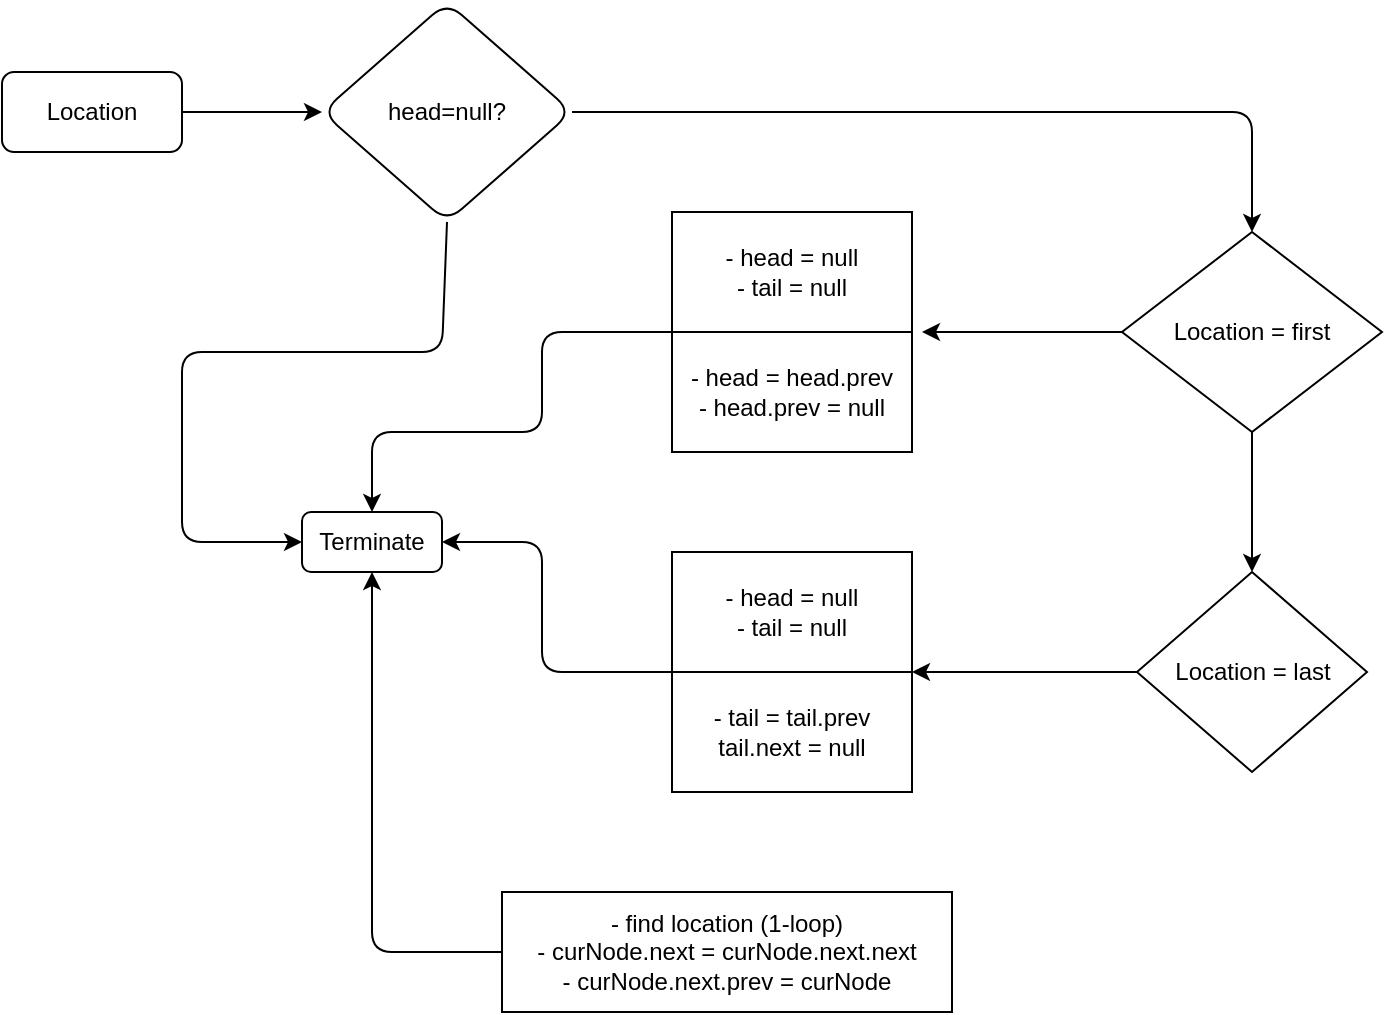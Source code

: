 <mxfile>
    <diagram id="uPM2GUr_3rvMQ1K1xpPk" name="Page-1">
        <mxGraphModel dx="915" dy="536" grid="1" gridSize="10" guides="1" tooltips="1" connect="1" arrows="1" fold="1" page="1" pageScale="1" pageWidth="850" pageHeight="1100" math="0" shadow="0">
            <root>
                <mxCell id="0"/>
                <mxCell id="1" parent="0"/>
                <mxCell id="4" value="" style="edgeStyle=none;html=1;" edge="1" parent="1" source="2" target="3">
                    <mxGeometry relative="1" as="geometry"/>
                </mxCell>
                <mxCell id="2" value="Location" style="rounded=1;whiteSpace=wrap;html=1;" vertex="1" parent="1">
                    <mxGeometry x="30" y="150" width="90" height="40" as="geometry"/>
                </mxCell>
                <mxCell id="3" value="head=null?" style="rhombus;whiteSpace=wrap;html=1;rounded=1;" vertex="1" parent="1">
                    <mxGeometry x="190" y="115" width="125" height="110" as="geometry"/>
                </mxCell>
                <mxCell id="5" value="Terminate" style="rounded=1;whiteSpace=wrap;html=1;" vertex="1" parent="1">
                    <mxGeometry x="180" y="370" width="70" height="30" as="geometry"/>
                </mxCell>
                <mxCell id="13" value="" style="edgeStyle=none;html=1;" edge="1" parent="1" source="6" target="12">
                    <mxGeometry relative="1" as="geometry"/>
                </mxCell>
                <mxCell id="6" value="Location = first" style="rhombus;whiteSpace=wrap;html=1;" vertex="1" parent="1">
                    <mxGeometry x="590" y="230" width="130" height="100" as="geometry"/>
                </mxCell>
                <mxCell id="7" value="- head = null&lt;br&gt;- tail = null" style="rounded=0;whiteSpace=wrap;html=1;" vertex="1" parent="1">
                    <mxGeometry x="365" y="220" width="120" height="60" as="geometry"/>
                </mxCell>
                <mxCell id="8" value="- head = head.prev&lt;br&gt;- head.prev = null&lt;br&gt;" style="rounded=0;whiteSpace=wrap;html=1;" vertex="1" parent="1">
                    <mxGeometry x="365" y="280" width="120" height="60" as="geometry"/>
                </mxCell>
                <mxCell id="9" value="" style="endArrow=classic;html=1;exitX=0;exitY=0.5;exitDx=0;exitDy=0;" edge="1" parent="1" source="6">
                    <mxGeometry width="50" height="50" relative="1" as="geometry">
                        <mxPoint x="400" y="290" as="sourcePoint"/>
                        <mxPoint x="490" y="280" as="targetPoint"/>
                    </mxGeometry>
                </mxCell>
                <mxCell id="10" value="" style="endArrow=classic;html=1;exitX=1;exitY=0.5;exitDx=0;exitDy=0;entryX=0.5;entryY=0;entryDx=0;entryDy=0;" edge="1" parent="1" source="3" target="6">
                    <mxGeometry width="50" height="50" relative="1" as="geometry">
                        <mxPoint x="400" y="290" as="sourcePoint"/>
                        <mxPoint x="450" y="240" as="targetPoint"/>
                        <Array as="points">
                            <mxPoint x="655" y="170"/>
                        </Array>
                    </mxGeometry>
                </mxCell>
                <mxCell id="11" value="" style="endArrow=classic;html=1;entryX=0;entryY=0.5;entryDx=0;entryDy=0;exitX=0.5;exitY=1;exitDx=0;exitDy=0;" edge="1" parent="1" source="3" target="5">
                    <mxGeometry width="50" height="50" relative="1" as="geometry">
                        <mxPoint x="510" y="270" as="sourcePoint"/>
                        <mxPoint x="560" y="220" as="targetPoint"/>
                        <Array as="points">
                            <mxPoint x="250" y="290"/>
                            <mxPoint x="120" y="290"/>
                            <mxPoint x="120" y="385"/>
                        </Array>
                    </mxGeometry>
                </mxCell>
                <mxCell id="12" value="Location = last" style="rhombus;whiteSpace=wrap;html=1;" vertex="1" parent="1">
                    <mxGeometry x="597.5" y="400" width="115" height="100" as="geometry"/>
                </mxCell>
                <mxCell id="14" value="- head = null&lt;br&gt;- tail = null" style="rounded=0;whiteSpace=wrap;html=1;" vertex="1" parent="1">
                    <mxGeometry x="365" y="390" width="120" height="60" as="geometry"/>
                </mxCell>
                <mxCell id="15" value="- tail = tail.prev&lt;br&gt;tail.next = null" style="rounded=0;whiteSpace=wrap;html=1;" vertex="1" parent="1">
                    <mxGeometry x="365" y="450" width="120" height="60" as="geometry"/>
                </mxCell>
                <mxCell id="16" value="" style="endArrow=classic;html=1;entryX=1;entryY=0;entryDx=0;entryDy=0;exitX=0;exitY=0.5;exitDx=0;exitDy=0;" edge="1" parent="1" source="12" target="15">
                    <mxGeometry width="50" height="50" relative="1" as="geometry">
                        <mxPoint x="500" y="470" as="sourcePoint"/>
                        <mxPoint x="550" y="420" as="targetPoint"/>
                    </mxGeometry>
                </mxCell>
                <mxCell id="19" value="- find location (1-loop)&lt;br&gt;- curNode.next = curNode.next.next&lt;br&gt;- curNode.next.prev = curNode" style="rounded=0;whiteSpace=wrap;html=1;" vertex="1" parent="1">
                    <mxGeometry x="280" y="560" width="225" height="60" as="geometry"/>
                </mxCell>
                <mxCell id="20" value="" style="endArrow=classic;html=1;entryX=0.5;entryY=0;entryDx=0;entryDy=0;exitX=0;exitY=0;exitDx=0;exitDy=0;" edge="1" parent="1" source="8" target="5">
                    <mxGeometry width="50" height="50" relative="1" as="geometry">
                        <mxPoint x="340" y="380" as="sourcePoint"/>
                        <mxPoint x="390" y="330" as="targetPoint"/>
                        <Array as="points">
                            <mxPoint x="300" y="280"/>
                            <mxPoint x="300" y="330"/>
                            <mxPoint x="215" y="330"/>
                        </Array>
                    </mxGeometry>
                </mxCell>
                <mxCell id="21" value="" style="endArrow=classic;html=1;entryX=1;entryY=0.5;entryDx=0;entryDy=0;exitX=0;exitY=0;exitDx=0;exitDy=0;" edge="1" parent="1" source="15" target="5">
                    <mxGeometry width="50" height="50" relative="1" as="geometry">
                        <mxPoint x="360" y="450" as="sourcePoint"/>
                        <mxPoint x="390" y="330" as="targetPoint"/>
                        <Array as="points">
                            <mxPoint x="300" y="450"/>
                            <mxPoint x="300" y="385"/>
                        </Array>
                    </mxGeometry>
                </mxCell>
                <mxCell id="22" value="" style="endArrow=classic;html=1;entryX=0.5;entryY=1;entryDx=0;entryDy=0;exitX=0;exitY=0.5;exitDx=0;exitDy=0;" edge="1" parent="1" source="19" target="5">
                    <mxGeometry width="50" height="50" relative="1" as="geometry">
                        <mxPoint x="340" y="540" as="sourcePoint"/>
                        <mxPoint x="390" y="490" as="targetPoint"/>
                        <Array as="points">
                            <mxPoint x="215" y="590"/>
                        </Array>
                    </mxGeometry>
                </mxCell>
            </root>
        </mxGraphModel>
    </diagram>
</mxfile>